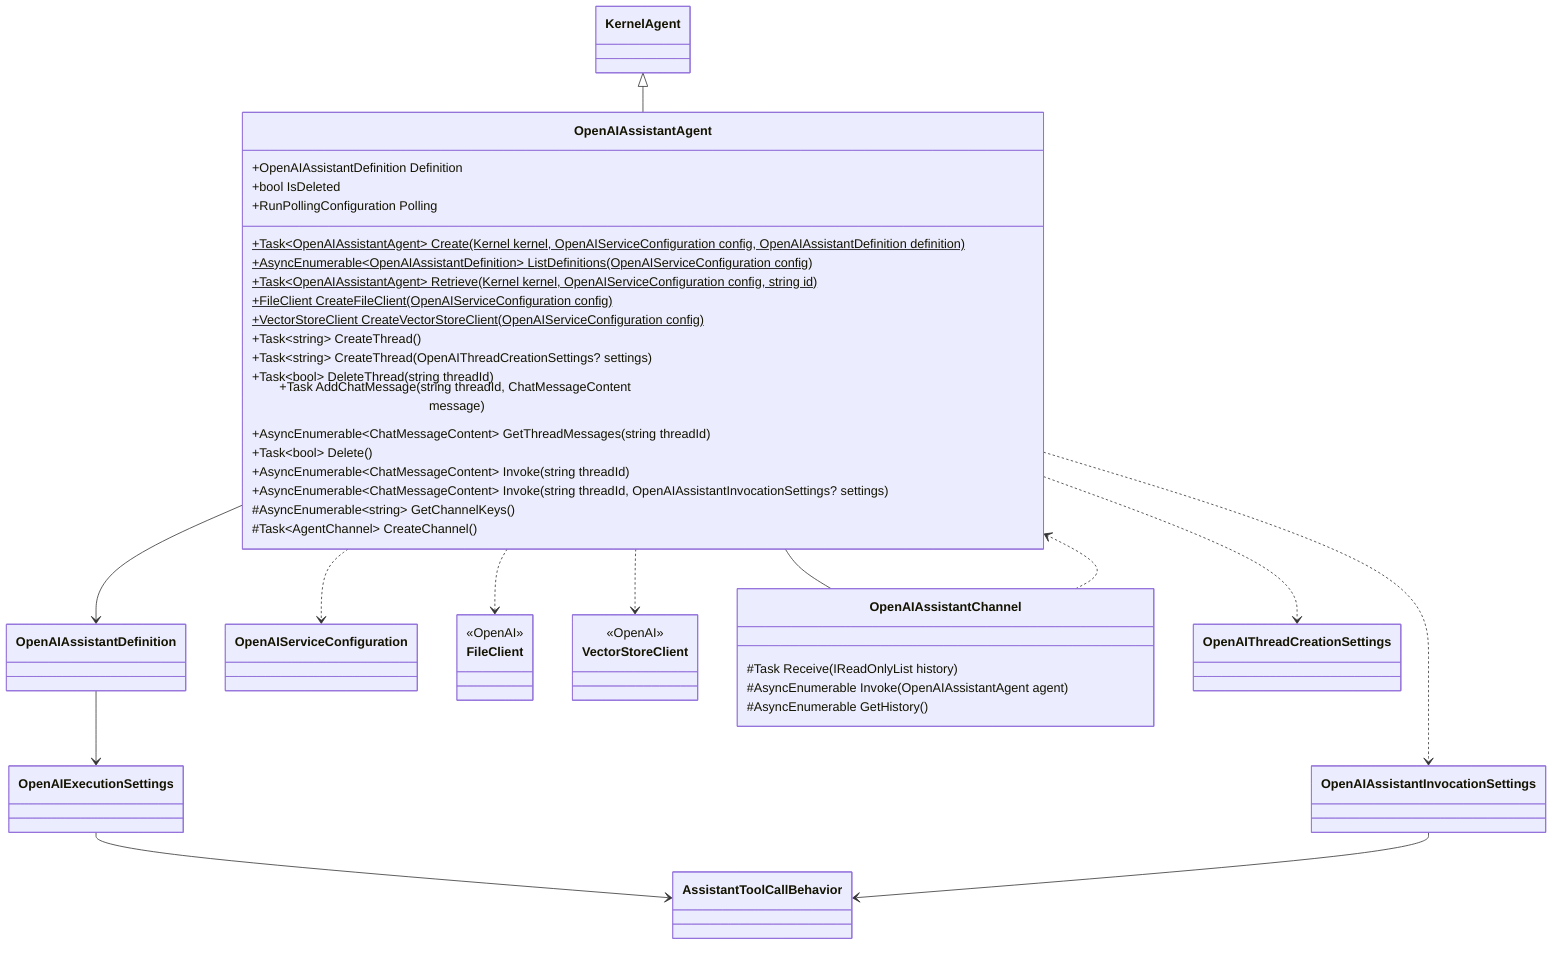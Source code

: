 classDiagram

    KernelAgent
    OpenAIAssistantDefinition
    OpenAIAssistantDefinition --> OpenAIExecutionSettings
    OpenAIExecutionSettings
    OpenAIExecutionSettings --> AssistantToolCallBehavior
    OpenAIServiceConfiguration
    OpenAIAssistantInvocationSettings
    OpenAIAssistantInvocationSettings --> AssistantToolCallBehavior
    OpenAIThreadCreationSettings

    KernelAgent <|-- OpenAIAssistantAgent
    OpenAIAssistantAgent ..> OpenAIServiceConfiguration
    OpenAIAssistantAgent ..> FileClient
    OpenAIAssistantAgent ..> VectorStoreClient
    OpenAIAssistantAgent -- OpenAIAssistantChannel
    OpenAIAssistantAgent --> OpenAIAssistantDefinition
    OpenAIAssistantAgent ..> OpenAIAssistantInvocationSettings
    OpenAIAssistantAgent ..> OpenAIThreadCreationSettings
    class OpenAIAssistantAgent {
        +OpenAIAssistantDefinition Definition
        +bool IsDeleted
        +RunPollingConfiguration Polling
        +Task~OpenAIAssistantAgent~ Create(Kernel kernel, OpenAIServiceConfiguration config, OpenAIAssistantDefinition definition)$
        +AsyncEnumerable~OpenAIAssistantDefinition~ ListDefinitions(OpenAIServiceConfiguration config)$
        +Task~OpenAIAssistantAgent~ Retrieve(Kernel kernel, OpenAIServiceConfiguration config, string id)$
        +FileClient CreateFileClient(OpenAIServiceConfiguration config)$
        +VectorStoreClient CreateVectorStoreClient(OpenAIServiceConfiguration config)$
        +Task~string~ CreateThread()
        +Task~string~ CreateThread(OpenAIThreadCreationSettings? settings)
        +Task~bool~ DeleteThread(string threadId)
        +Task AddChatMessage(string threadId, ChatMessageContent message)
        +AsyncEnumerable~ChatMessageContent~ GetThreadMessages(string threadId)
        +Task~bool~ Delete()
        +AsyncEnumerable~ChatMessageContent~ Invoke(string threadId)
        +AsyncEnumerable~ChatMessageContent~ Invoke(string threadId, OpenAIAssistantInvocationSettings? settings)
        #AsyncEnumerable~string~ GetChannelKeys()
        #Task~AgentChannel~ CreateChannel()
    }

    OpenAIAssistantChannel ..> OpenAIAssistantAgent
    class OpenAIAssistantChannel {
        #Task Receive(IReadOnlyList<ChatMessageContent> history)
        #AsyncEnumerable<ChatMessageContent> Invoke(OpenAIAssistantAgent agent)
        #AsyncEnumerable<ChatMessageContent> GetHistory()
    }

    class FileClient {
        <<OpenAI>>
    }

    class VectorStoreClient {
        <<OpenAI>>
    }